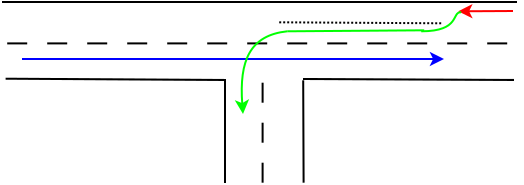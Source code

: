 <?xml version="1.0" encoding="UTF-8"?>
<dia:diagram xmlns:dia="http://www.lysator.liu.se/~alla/dia/">
  <dia:layer name="Background" visible="true">
    <dia:object type="Standard - Line" version="0" id="O0">
      <dia:attribute name="obj_pos">
        <dia:point val="2.84,1.535"/>
      </dia:attribute>
      <dia:attribute name="obj_bb">
        <dia:rectangle val="2.79,1.485;28.64,1.585"/>
      </dia:attribute>
      <dia:attribute name="conn_endpoints">
        <dia:point val="2.84,1.535"/>
        <dia:point val="28.59,1.535"/>
      </dia:attribute>
      <dia:attribute name="numcp">
        <dia:int val="1"/>
      </dia:attribute>
    </dia:object>
    <dia:object type="Standard - Line" version="0" id="O1">
      <dia:attribute name="obj_pos">
        <dia:point val="3.02,5.37"/>
      </dia:attribute>
      <dia:attribute name="obj_bb">
        <dia:rectangle val="2.97,5.32;13.99,5.485"/>
      </dia:attribute>
      <dia:attribute name="conn_endpoints">
        <dia:point val="3.02,5.37"/>
        <dia:point val="13.94,5.435"/>
      </dia:attribute>
      <dia:attribute name="numcp">
        <dia:int val="1"/>
      </dia:attribute>
    </dia:object>
    <dia:object type="Standard - Line" version="0" id="O2">
      <dia:attribute name="obj_pos">
        <dia:point val="3.1,3.605"/>
      </dia:attribute>
      <dia:attribute name="obj_bb">
        <dia:rectangle val="3.05,3.555;28.9,3.655"/>
      </dia:attribute>
      <dia:attribute name="conn_endpoints">
        <dia:point val="3.1,3.605"/>
        <dia:point val="28.85,3.605"/>
      </dia:attribute>
      <dia:attribute name="numcp">
        <dia:int val="1"/>
      </dia:attribute>
      <dia:attribute name="line_style">
        <dia:enum val="1"/>
      </dia:attribute>
    </dia:object>
    <dia:object type="Standard - Line" version="0" id="O3">
      <dia:attribute name="obj_pos">
        <dia:point val="17.89,5.385"/>
      </dia:attribute>
      <dia:attribute name="obj_bb">
        <dia:rectangle val="17.84,5.335;28.491,5.486"/>
      </dia:attribute>
      <dia:attribute name="conn_endpoints">
        <dia:point val="17.89,5.385"/>
        <dia:point val="28.44,5.435"/>
      </dia:attribute>
      <dia:attribute name="numcp">
        <dia:int val="1"/>
      </dia:attribute>
    </dia:object>
    <dia:object type="Standard - Line" version="0" id="O4">
      <dia:attribute name="obj_pos">
        <dia:point val="13.99,10.585"/>
      </dia:attribute>
      <dia:attribute name="obj_bb">
        <dia:rectangle val="13.94,5.335;14.04,10.635"/>
      </dia:attribute>
      <dia:attribute name="conn_endpoints">
        <dia:point val="13.99,10.585"/>
        <dia:point val="13.99,5.385"/>
      </dia:attribute>
      <dia:attribute name="numcp">
        <dia:int val="1"/>
      </dia:attribute>
    </dia:object>
    <dia:object type="Standard - Line" version="0" id="O5">
      <dia:attribute name="obj_pos">
        <dia:point val="17.92,10.57"/>
      </dia:attribute>
      <dia:attribute name="obj_bb">
        <dia:rectangle val="17.85,5.4;17.97,10.62"/>
      </dia:attribute>
      <dia:attribute name="conn_endpoints">
        <dia:point val="17.92,10.57"/>
        <dia:point val="17.9,5.45"/>
      </dia:attribute>
      <dia:attribute name="numcp">
        <dia:int val="1"/>
      </dia:attribute>
    </dia:object>
    <dia:object type="Standard - Line" version="0" id="O6">
      <dia:attribute name="obj_pos">
        <dia:point val="15.87,10.57"/>
      </dia:attribute>
      <dia:attribute name="obj_bb">
        <dia:rectangle val="15.82,5.32;15.92,10.62"/>
      </dia:attribute>
      <dia:attribute name="conn_endpoints">
        <dia:point val="15.87,10.57"/>
        <dia:point val="15.87,5.37"/>
      </dia:attribute>
      <dia:attribute name="numcp">
        <dia:int val="1"/>
      </dia:attribute>
      <dia:attribute name="line_style">
        <dia:enum val="1"/>
      </dia:attribute>
    </dia:object>
    <dia:object type="Standard - Line" version="0" id="O7">
      <dia:attribute name="obj_pos">
        <dia:point val="3.84,4.385"/>
      </dia:attribute>
      <dia:attribute name="obj_bb">
        <dia:rectangle val="3.79,3.885;24.99,4.885"/>
      </dia:attribute>
      <dia:attribute name="conn_endpoints">
        <dia:point val="3.84,4.385"/>
        <dia:point val="24.94,4.385"/>
      </dia:attribute>
      <dia:attribute name="numcp">
        <dia:int val="1"/>
      </dia:attribute>
      <dia:attribute name="line_color">
        <dia:color val="#0000ff"/>
      </dia:attribute>
      <dia:attribute name="end_arrow">
        <dia:enum val="22"/>
      </dia:attribute>
      <dia:attribute name="end_arrow_length">
        <dia:real val="0.5"/>
      </dia:attribute>
      <dia:attribute name="end_arrow_width">
        <dia:real val="0.5"/>
      </dia:attribute>
    </dia:object>
    <dia:object type="Standard - Line" version="0" id="O8">
      <dia:attribute name="obj_pos">
        <dia:point val="28.39,1.985"/>
      </dia:attribute>
      <dia:attribute name="obj_bb">
        <dia:rectangle val="25.597,1.5;28.44,2.5"/>
      </dia:attribute>
      <dia:attribute name="conn_endpoints">
        <dia:point val="28.39,1.985"/>
        <dia:point val="25.65,2"/>
      </dia:attribute>
      <dia:attribute name="numcp">
        <dia:int val="1"/>
      </dia:attribute>
      <dia:attribute name="line_color">
        <dia:color val="#ff0000"/>
      </dia:attribute>
      <dia:attribute name="end_arrow">
        <dia:enum val="22"/>
      </dia:attribute>
      <dia:attribute name="end_arrow_length">
        <dia:real val="0.5"/>
      </dia:attribute>
      <dia:attribute name="end_arrow_width">
        <dia:real val="0.5"/>
      </dia:attribute>
    </dia:object>
    <dia:object type="Standard - BezierLine" version="0" id="O9">
      <dia:attribute name="obj_pos">
        <dia:point val="17.1,3"/>
      </dia:attribute>
      <dia:attribute name="obj_bb">
        <dia:rectangle val="14.388,2.945;17.155,7.222"/>
      </dia:attribute>
      <dia:attribute name="bez_points">
        <dia:point val="17.1,3"/>
        <dia:point val="15.25,3.2"/>
        <dia:point val="14.69,4.435"/>
        <dia:point val="14.89,7.135"/>
      </dia:attribute>
      <dia:attribute name="corner_types">
        <dia:enum val="0"/>
        <dia:enum val="0"/>
      </dia:attribute>
      <dia:attribute name="line_color">
        <dia:color val="#00ff00"/>
      </dia:attribute>
      <dia:attribute name="end_arrow">
        <dia:enum val="22"/>
      </dia:attribute>
      <dia:attribute name="end_arrow_length">
        <dia:real val="0.5"/>
      </dia:attribute>
      <dia:attribute name="end_arrow_width">
        <dia:real val="0.5"/>
      </dia:attribute>
    </dia:object>
    <dia:object type="Standard - Line" version="0" id="O10">
      <dia:attribute name="obj_pos">
        <dia:point val="16.7,2.55"/>
      </dia:attribute>
      <dia:attribute name="obj_bb">
        <dia:rectangle val="16.65,2.5;24.95,2.65"/>
      </dia:attribute>
      <dia:attribute name="conn_endpoints">
        <dia:point val="16.7,2.55"/>
        <dia:point val="24.9,2.6"/>
      </dia:attribute>
      <dia:attribute name="numcp">
        <dia:int val="1"/>
      </dia:attribute>
      <dia:attribute name="line_style">
        <dia:enum val="4"/>
      </dia:attribute>
    </dia:object>
    <dia:object type="Standard - Line" version="0" id="O11">
      <dia:attribute name="obj_pos">
        <dia:point val="17.1,3"/>
      </dia:attribute>
      <dia:attribute name="obj_bb">
        <dia:rectangle val="17.05,2.9;24.0,3.05"/>
      </dia:attribute>
      <dia:attribute name="conn_endpoints">
        <dia:point val="17.1,3"/>
        <dia:point val="23.95,2.95"/>
      </dia:attribute>
      <dia:attribute name="numcp">
        <dia:int val="1"/>
      </dia:attribute>
      <dia:attribute name="line_color">
        <dia:color val="#00ff00"/>
      </dia:attribute>
    </dia:object>
    <dia:object type="Standard - BezierLine" version="0" id="O12">
      <dia:attribute name="obj_pos">
        <dia:point val="25.8,2.05"/>
      </dia:attribute>
      <dia:attribute name="obj_bb">
        <dia:rectangle val="23.75,1.995;25.855,3.05"/>
      </dia:attribute>
      <dia:attribute name="bez_points">
        <dia:point val="25.8,2.05"/>
        <dia:point val="25.3,2"/>
        <dia:point val="25.8,3"/>
        <dia:point val="23.8,3"/>
      </dia:attribute>
      <dia:attribute name="corner_types">
        <dia:enum val="0"/>
        <dia:enum val="0"/>
      </dia:attribute>
      <dia:attribute name="line_color">
        <dia:color val="#00ff00"/>
      </dia:attribute>
    </dia:object>
  </dia:layer>
</dia:diagram>
